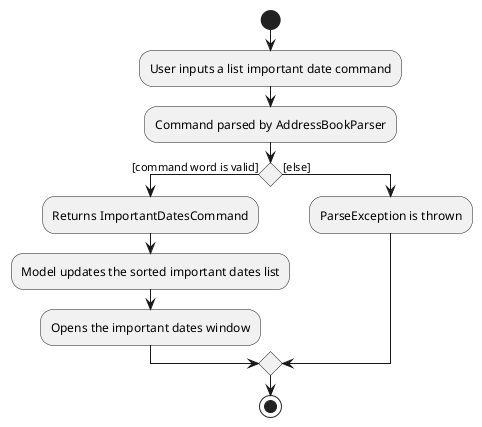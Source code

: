 @startuml
'https://plantuml.com/activity-diagram-beta

start
:User inputs a list important date command;
:Command parsed by AddressBookParser;
if () then ([command word is valid])
:Returns ImportantDatesCommand;
:Model updates the sorted important dates list;
:Opens the important dates window;
else ([else])
    :ParseException is thrown;
endif
stop

@enduml
